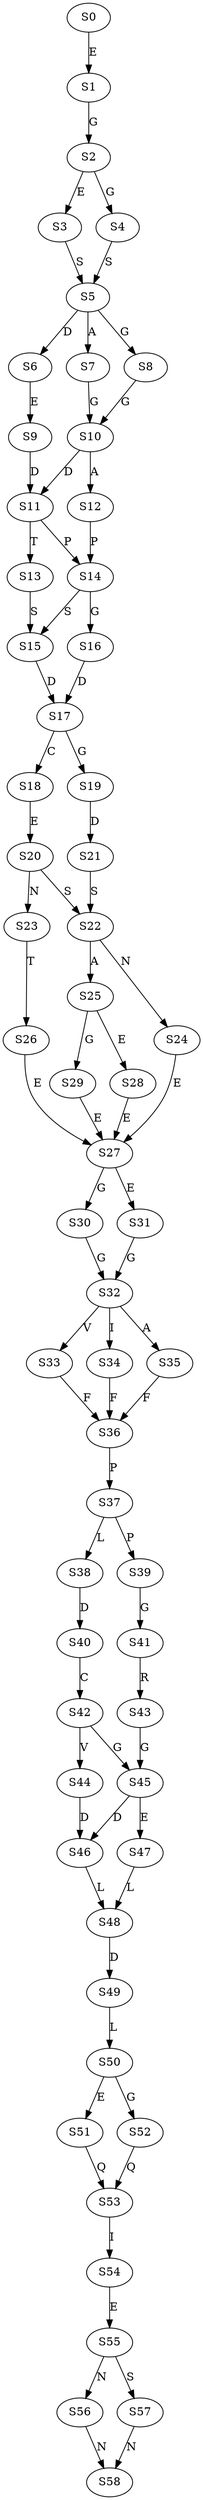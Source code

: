 strict digraph  {
	S0 -> S1 [ label = E ];
	S1 -> S2 [ label = G ];
	S2 -> S3 [ label = E ];
	S2 -> S4 [ label = G ];
	S3 -> S5 [ label = S ];
	S4 -> S5 [ label = S ];
	S5 -> S6 [ label = D ];
	S5 -> S7 [ label = A ];
	S5 -> S8 [ label = G ];
	S6 -> S9 [ label = E ];
	S7 -> S10 [ label = G ];
	S8 -> S10 [ label = G ];
	S9 -> S11 [ label = D ];
	S10 -> S12 [ label = A ];
	S10 -> S11 [ label = D ];
	S11 -> S13 [ label = T ];
	S11 -> S14 [ label = P ];
	S12 -> S14 [ label = P ];
	S13 -> S15 [ label = S ];
	S14 -> S16 [ label = G ];
	S14 -> S15 [ label = S ];
	S15 -> S17 [ label = D ];
	S16 -> S17 [ label = D ];
	S17 -> S18 [ label = C ];
	S17 -> S19 [ label = G ];
	S18 -> S20 [ label = E ];
	S19 -> S21 [ label = D ];
	S20 -> S22 [ label = S ];
	S20 -> S23 [ label = N ];
	S21 -> S22 [ label = S ];
	S22 -> S24 [ label = N ];
	S22 -> S25 [ label = A ];
	S23 -> S26 [ label = T ];
	S24 -> S27 [ label = E ];
	S25 -> S28 [ label = E ];
	S25 -> S29 [ label = G ];
	S26 -> S27 [ label = E ];
	S27 -> S30 [ label = G ];
	S27 -> S31 [ label = E ];
	S28 -> S27 [ label = E ];
	S29 -> S27 [ label = E ];
	S30 -> S32 [ label = G ];
	S31 -> S32 [ label = G ];
	S32 -> S33 [ label = V ];
	S32 -> S34 [ label = I ];
	S32 -> S35 [ label = A ];
	S33 -> S36 [ label = F ];
	S34 -> S36 [ label = F ];
	S35 -> S36 [ label = F ];
	S36 -> S37 [ label = P ];
	S37 -> S38 [ label = L ];
	S37 -> S39 [ label = P ];
	S38 -> S40 [ label = D ];
	S39 -> S41 [ label = G ];
	S40 -> S42 [ label = C ];
	S41 -> S43 [ label = R ];
	S42 -> S44 [ label = V ];
	S42 -> S45 [ label = G ];
	S43 -> S45 [ label = G ];
	S44 -> S46 [ label = D ];
	S45 -> S46 [ label = D ];
	S45 -> S47 [ label = E ];
	S46 -> S48 [ label = L ];
	S47 -> S48 [ label = L ];
	S48 -> S49 [ label = D ];
	S49 -> S50 [ label = L ];
	S50 -> S51 [ label = E ];
	S50 -> S52 [ label = G ];
	S51 -> S53 [ label = Q ];
	S52 -> S53 [ label = Q ];
	S53 -> S54 [ label = I ];
	S54 -> S55 [ label = E ];
	S55 -> S56 [ label = N ];
	S55 -> S57 [ label = S ];
	S56 -> S58 [ label = N ];
	S57 -> S58 [ label = N ];
}

